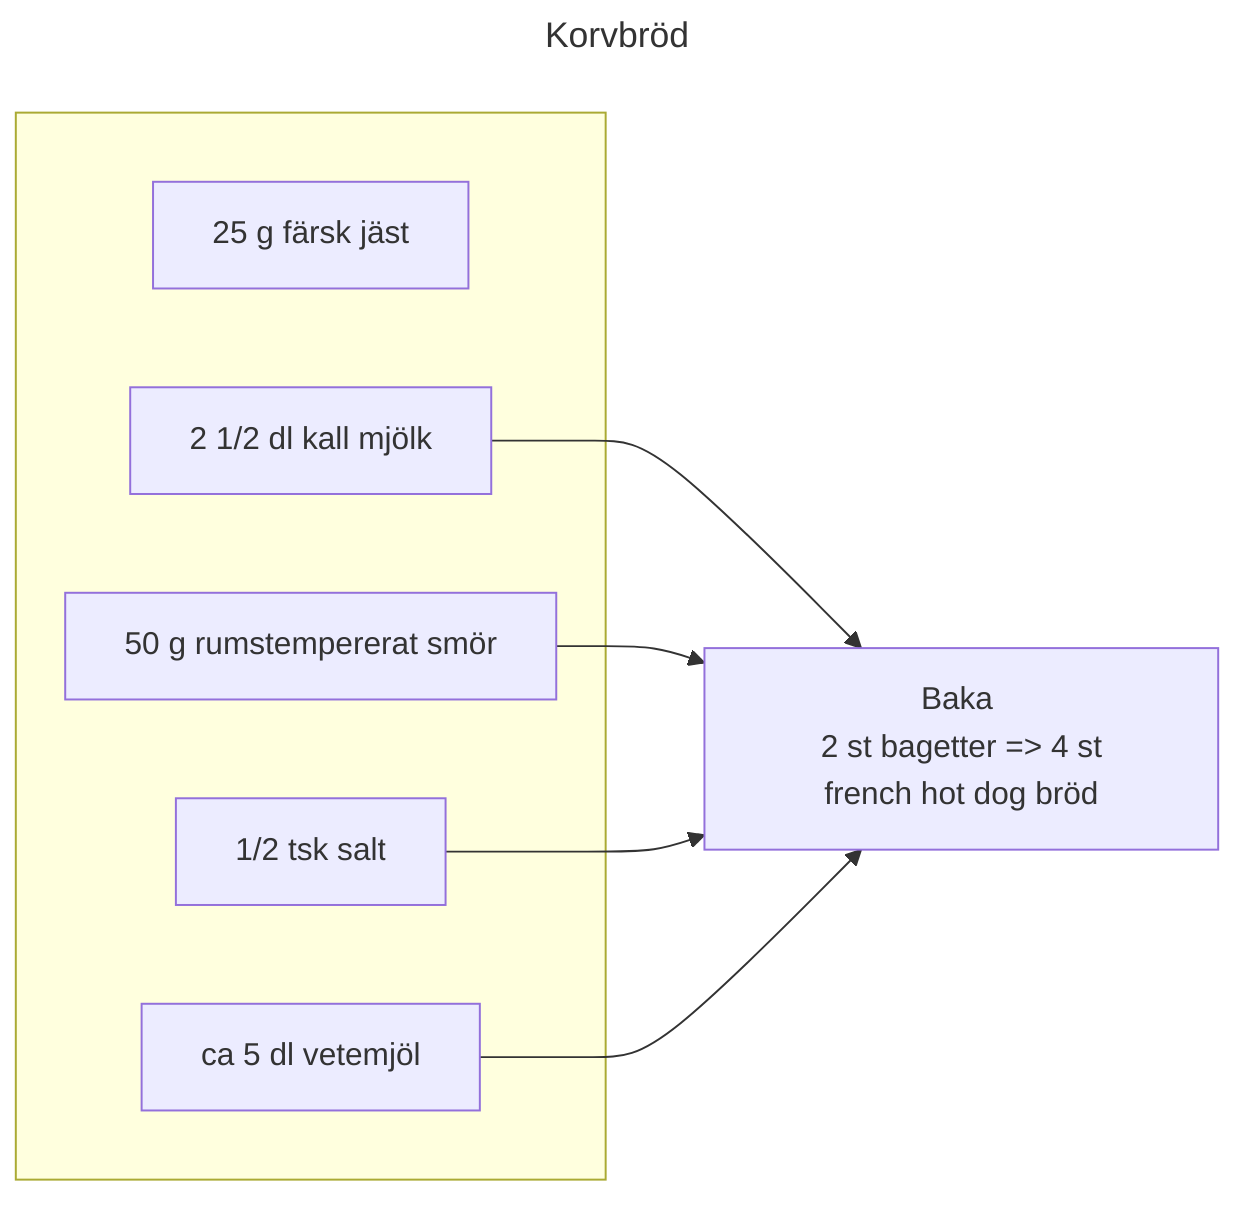 ---
title: Korvbröd
---


flowchart LR



    subgraph " "
        A[25 g färsk jäst]
        B[2 1/2 dl kall mjölk]
        C[50 g rumstempererat smör]
        D[1/2 tsk salt]
        E[ca 5 dl vetemjöl]

    end


    B --> Step1["Baka \n 2 st bagetter => 4 st french hot dog bröd"]
    C --> Step1
    D --> Step1
    E --> Step1